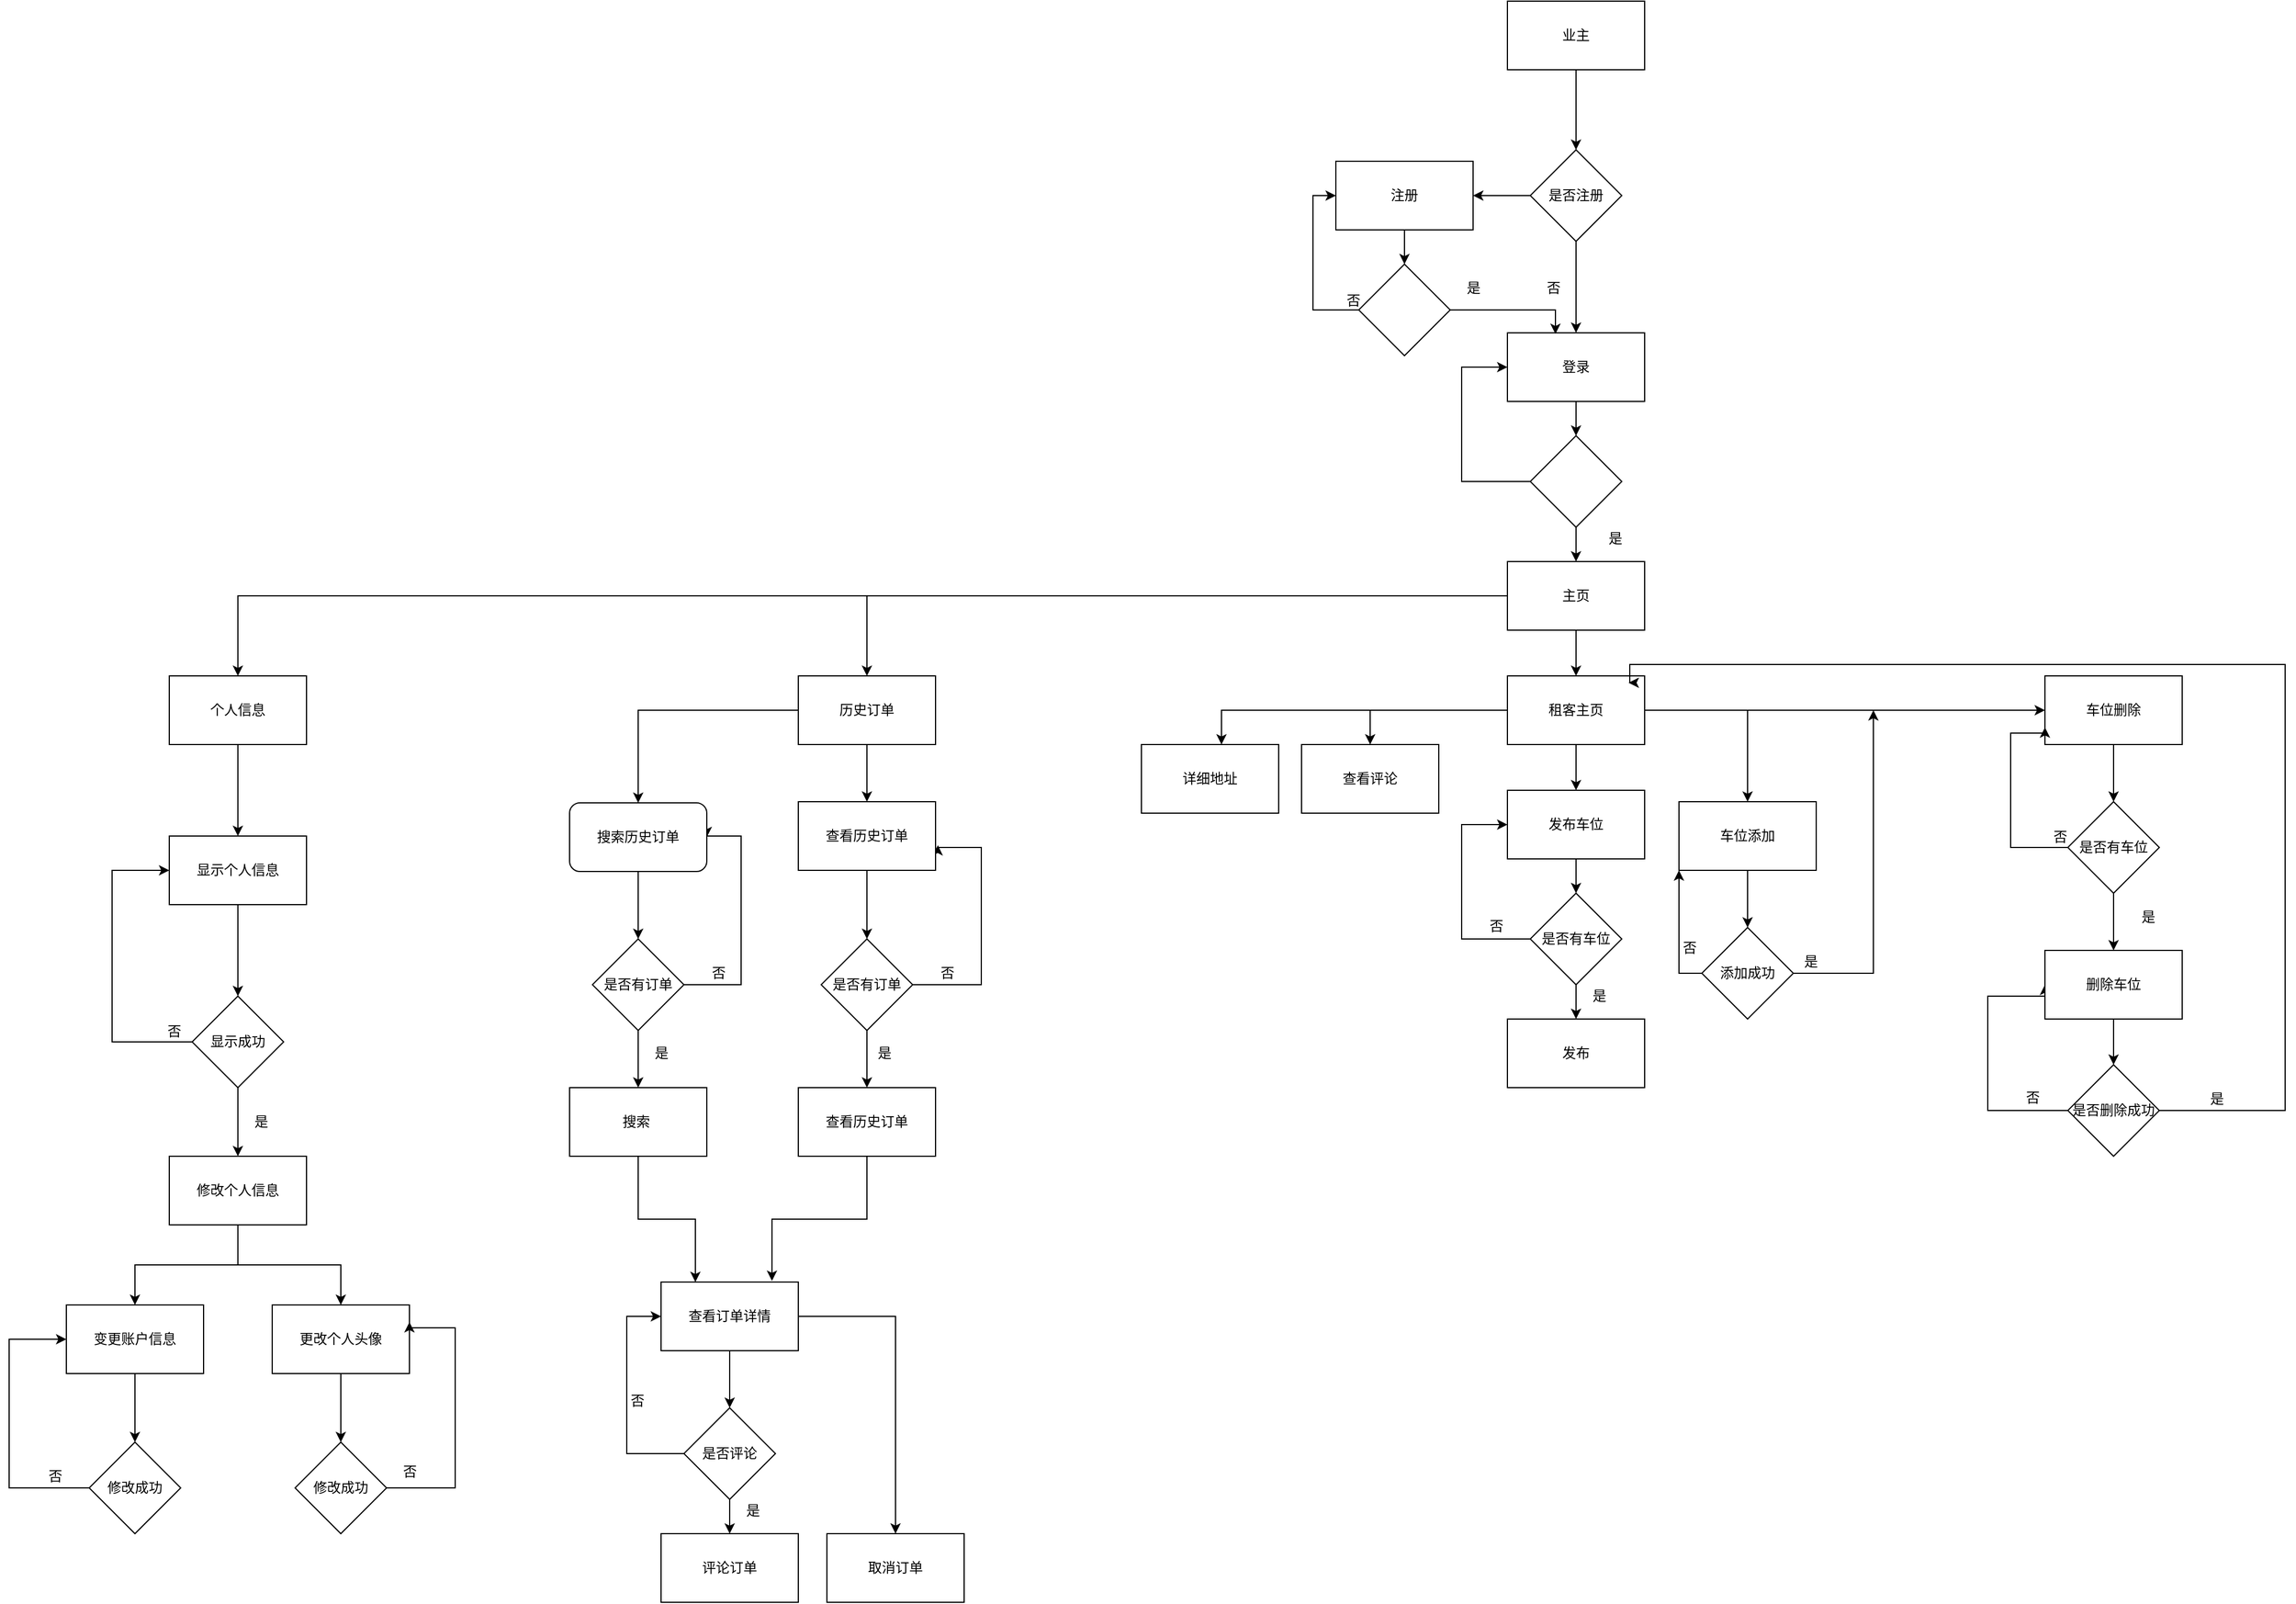 <mxfile version="12.9.3" type="device"><diagram id="C5RBs43oDa-KdzZeNtuy" name="Page-1"><mxGraphModel dx="2980" dy="626" grid="1" gridSize="10" guides="1" tooltips="1" connect="1" arrows="1" fold="1" page="1" pageScale="1" pageWidth="827" pageHeight="1169" math="0" shadow="0"><root><mxCell id="WIyWlLk6GJQsqaUBKTNV-0"/><mxCell id="WIyWlLk6GJQsqaUBKTNV-1" parent="WIyWlLk6GJQsqaUBKTNV-0"/><mxCell id="xwAdq8wso_0EHTcOR6gE-19" value="" style="edgeStyle=orthogonalEdgeStyle;rounded=0;orthogonalLoop=1;jettySize=auto;html=1;" parent="WIyWlLk6GJQsqaUBKTNV-1" source="xwAdq8wso_0EHTcOR6gE-0" target="xwAdq8wso_0EHTcOR6gE-3" edge="1"><mxGeometry relative="1" as="geometry"/></mxCell><mxCell id="xwAdq8wso_0EHTcOR6gE-0" value="业主" style="rounded=0;whiteSpace=wrap;html=1;" parent="WIyWlLk6GJQsqaUBKTNV-1" vertex="1"><mxGeometry x="90" y="260" width="120" height="60" as="geometry"/></mxCell><mxCell id="xwAdq8wso_0EHTcOR6gE-23" value="" style="edgeStyle=orthogonalEdgeStyle;rounded=0;orthogonalLoop=1;jettySize=auto;html=1;" parent="WIyWlLk6GJQsqaUBKTNV-1" source="xwAdq8wso_0EHTcOR6gE-1" target="xwAdq8wso_0EHTcOR6gE-22" edge="1"><mxGeometry relative="1" as="geometry"/></mxCell><mxCell id="xwAdq8wso_0EHTcOR6gE-1" value="注册" style="rounded=0;whiteSpace=wrap;html=1;" parent="WIyWlLk6GJQsqaUBKTNV-1" vertex="1"><mxGeometry x="-60" y="400" width="120" height="60" as="geometry"/></mxCell><mxCell id="xwAdq8wso_0EHTcOR6gE-7" value="" style="edgeStyle=orthogonalEdgeStyle;rounded=0;orthogonalLoop=1;jettySize=auto;html=1;" parent="WIyWlLk6GJQsqaUBKTNV-1" source="xwAdq8wso_0EHTcOR6gE-3" edge="1"><mxGeometry relative="1" as="geometry"><mxPoint x="150" y="550" as="targetPoint"/></mxGeometry></mxCell><mxCell id="xwAdq8wso_0EHTcOR6gE-20" value="" style="edgeStyle=orthogonalEdgeStyle;rounded=0;orthogonalLoop=1;jettySize=auto;html=1;" parent="WIyWlLk6GJQsqaUBKTNV-1" source="xwAdq8wso_0EHTcOR6gE-3" target="xwAdq8wso_0EHTcOR6gE-1" edge="1"><mxGeometry relative="1" as="geometry"/></mxCell><mxCell id="xwAdq8wso_0EHTcOR6gE-3" value="是否注册" style="rhombus;whiteSpace=wrap;html=1;" parent="WIyWlLk6GJQsqaUBKTNV-1" vertex="1"><mxGeometry x="110" y="390" width="80" height="80" as="geometry"/></mxCell><mxCell id="xwAdq8wso_0EHTcOR6gE-14" value="" style="edgeStyle=orthogonalEdgeStyle;rounded=0;orthogonalLoop=1;jettySize=auto;html=1;" parent="WIyWlLk6GJQsqaUBKTNV-1" source="xwAdq8wso_0EHTcOR6gE-8" target="xwAdq8wso_0EHTcOR6gE-12" edge="1"><mxGeometry relative="1" as="geometry"/></mxCell><mxCell id="xwAdq8wso_0EHTcOR6gE-8" value="登录" style="rounded=0;whiteSpace=wrap;html=1;" parent="WIyWlLk6GJQsqaUBKTNV-1" vertex="1"><mxGeometry x="90" y="550" width="120" height="60" as="geometry"/></mxCell><mxCell id="xwAdq8wso_0EHTcOR6gE-95" style="edgeStyle=orthogonalEdgeStyle;rounded=0;orthogonalLoop=1;jettySize=auto;html=1;entryX=0;entryY=0.5;entryDx=0;entryDy=0;" parent="WIyWlLk6GJQsqaUBKTNV-1" source="xwAdq8wso_0EHTcOR6gE-12" target="xwAdq8wso_0EHTcOR6gE-8" edge="1"><mxGeometry relative="1" as="geometry"><mxPoint x="60" y="580" as="targetPoint"/><Array as="points"><mxPoint x="50" y="680"/><mxPoint x="50" y="580"/></Array></mxGeometry></mxCell><mxCell id="xwAdq8wso_0EHTcOR6gE-97" value="" style="edgeStyle=orthogonalEdgeStyle;rounded=0;orthogonalLoop=1;jettySize=auto;html=1;" parent="WIyWlLk6GJQsqaUBKTNV-1" source="xwAdq8wso_0EHTcOR6gE-12" target="xwAdq8wso_0EHTcOR6gE-96" edge="1"><mxGeometry relative="1" as="geometry"/></mxCell><mxCell id="xwAdq8wso_0EHTcOR6gE-12" value="" style="rhombus;whiteSpace=wrap;html=1;" parent="WIyWlLk6GJQsqaUBKTNV-1" vertex="1"><mxGeometry x="110" y="640" width="80" height="80" as="geometry"/></mxCell><mxCell id="xwAdq8wso_0EHTcOR6gE-38" value="" style="edgeStyle=orthogonalEdgeStyle;rounded=0;orthogonalLoop=1;jettySize=auto;html=1;" parent="WIyWlLk6GJQsqaUBKTNV-1" source="xwAdq8wso_0EHTcOR6gE-15" edge="1"><mxGeometry relative="1" as="geometry"><mxPoint x="150" y="950" as="targetPoint"/></mxGeometry></mxCell><mxCell id="xwAdq8wso_0EHTcOR6gE-50" style="edgeStyle=orthogonalEdgeStyle;rounded=0;orthogonalLoop=1;jettySize=auto;html=1;entryX=0.5;entryY=0;entryDx=0;entryDy=0;" parent="WIyWlLk6GJQsqaUBKTNV-1" source="xwAdq8wso_0EHTcOR6gE-15" target="xwAdq8wso_0EHTcOR6gE-32" edge="1"><mxGeometry relative="1" as="geometry"/></mxCell><mxCell id="xwAdq8wso_0EHTcOR6gE-121" style="edgeStyle=orthogonalEdgeStyle;rounded=0;orthogonalLoop=1;jettySize=auto;html=1;entryX=0;entryY=0.5;entryDx=0;entryDy=0;" parent="WIyWlLk6GJQsqaUBKTNV-1" source="xwAdq8wso_0EHTcOR6gE-15" target="xwAdq8wso_0EHTcOR6gE-36" edge="1"><mxGeometry relative="1" as="geometry"/></mxCell><mxCell id="xwAdq8wso_0EHTcOR6gE-148" value="" style="edgeStyle=orthogonalEdgeStyle;rounded=0;orthogonalLoop=1;jettySize=auto;html=1;" parent="WIyWlLk6GJQsqaUBKTNV-1" source="xwAdq8wso_0EHTcOR6gE-15" target="xwAdq8wso_0EHTcOR6gE-147" edge="1"><mxGeometry relative="1" as="geometry"><Array as="points"><mxPoint x="-160" y="880"/></Array></mxGeometry></mxCell><mxCell id="xwAdq8wso_0EHTcOR6gE-150" style="edgeStyle=orthogonalEdgeStyle;rounded=0;orthogonalLoop=1;jettySize=auto;html=1;entryX=0.5;entryY=0;entryDx=0;entryDy=0;" parent="WIyWlLk6GJQsqaUBKTNV-1" source="xwAdq8wso_0EHTcOR6gE-15" target="xwAdq8wso_0EHTcOR6gE-149" edge="1"><mxGeometry relative="1" as="geometry"/></mxCell><mxCell id="xwAdq8wso_0EHTcOR6gE-15" value="租客主页" style="rounded=0;whiteSpace=wrap;html=1;" parent="WIyWlLk6GJQsqaUBKTNV-1" vertex="1"><mxGeometry x="90" y="850" width="120" height="60" as="geometry"/></mxCell><mxCell id="xwAdq8wso_0EHTcOR6gE-147" value="详细地址" style="rounded=0;whiteSpace=wrap;html=1;" parent="WIyWlLk6GJQsqaUBKTNV-1" vertex="1"><mxGeometry x="-230" y="910" width="120" height="60" as="geometry"/></mxCell><mxCell id="xwAdq8wso_0EHTcOR6gE-78" value="" style="edgeStyle=orthogonalEdgeStyle;rounded=0;orthogonalLoop=1;jettySize=auto;html=1;" parent="WIyWlLk6GJQsqaUBKTNV-1" source="xwAdq8wso_0EHTcOR6gE-32" target="xwAdq8wso_0EHTcOR6gE-77" edge="1"><mxGeometry relative="1" as="geometry"/></mxCell><mxCell id="xwAdq8wso_0EHTcOR6gE-32" value="车位添加" style="rounded=0;whiteSpace=wrap;html=1;" parent="WIyWlLk6GJQsqaUBKTNV-1" vertex="1"><mxGeometry x="240" y="960" width="120" height="60" as="geometry"/></mxCell><mxCell id="xwAdq8wso_0EHTcOR6gE-21" value="否" style="text;html=1;align=center;verticalAlign=middle;resizable=0;points=[];autosize=1;" parent="WIyWlLk6GJQsqaUBKTNV-1" vertex="1"><mxGeometry x="115" y="501" width="30" height="20" as="geometry"/></mxCell><mxCell id="xwAdq8wso_0EHTcOR6gE-27" style="edgeStyle=orthogonalEdgeStyle;rounded=0;orthogonalLoop=1;jettySize=auto;html=1;entryX=0.35;entryY=0.017;entryDx=0;entryDy=0;entryPerimeter=0;" parent="WIyWlLk6GJQsqaUBKTNV-1" source="xwAdq8wso_0EHTcOR6gE-22" target="xwAdq8wso_0EHTcOR6gE-8" edge="1"><mxGeometry relative="1" as="geometry"/></mxCell><mxCell id="xwAdq8wso_0EHTcOR6gE-31" value="是" style="text;html=1;align=center;verticalAlign=middle;resizable=0;points=[];labelBackgroundColor=#ffffff;" parent="xwAdq8wso_0EHTcOR6gE-27" vertex="1" connectable="0"><mxGeometry x="-0.611" y="7" relative="1" as="geometry"><mxPoint x="-2" y="-12" as="offset"/></mxGeometry></mxCell><mxCell id="xwAdq8wso_0EHTcOR6gE-28" style="edgeStyle=orthogonalEdgeStyle;rounded=0;orthogonalLoop=1;jettySize=auto;html=1;exitX=0;exitY=0.5;exitDx=0;exitDy=0;entryX=0;entryY=0.5;entryDx=0;entryDy=0;" parent="WIyWlLk6GJQsqaUBKTNV-1" source="xwAdq8wso_0EHTcOR6gE-22" target="xwAdq8wso_0EHTcOR6gE-1" edge="1"><mxGeometry relative="1" as="geometry"/></mxCell><mxCell id="xwAdq8wso_0EHTcOR6gE-22" value="" style="rhombus;whiteSpace=wrap;html=1;" parent="WIyWlLk6GJQsqaUBKTNV-1" vertex="1"><mxGeometry x="-40" y="490" width="80" height="80" as="geometry"/></mxCell><mxCell id="xwAdq8wso_0EHTcOR6gE-29" value="否" style="text;html=1;align=center;verticalAlign=middle;resizable=0;points=[];autosize=1;" parent="WIyWlLk6GJQsqaUBKTNV-1" vertex="1"><mxGeometry x="-60" y="512" width="30" height="20" as="geometry"/></mxCell><mxCell id="xwAdq8wso_0EHTcOR6gE-123" value="" style="edgeStyle=orthogonalEdgeStyle;rounded=0;orthogonalLoop=1;jettySize=auto;html=1;" parent="WIyWlLk6GJQsqaUBKTNV-1" source="xwAdq8wso_0EHTcOR6gE-36" target="xwAdq8wso_0EHTcOR6gE-122" edge="1"><mxGeometry relative="1" as="geometry"/></mxCell><mxCell id="xwAdq8wso_0EHTcOR6gE-36" value="车位删除" style="rounded=0;whiteSpace=wrap;html=1;" parent="WIyWlLk6GJQsqaUBKTNV-1" vertex="1"><mxGeometry x="560" y="850" width="120" height="60" as="geometry"/></mxCell><mxCell id="xwAdq8wso_0EHTcOR6gE-137" value="" style="edgeStyle=orthogonalEdgeStyle;rounded=0;orthogonalLoop=1;jettySize=auto;html=1;" parent="WIyWlLk6GJQsqaUBKTNV-1" source="xwAdq8wso_0EHTcOR6gE-40" target="xwAdq8wso_0EHTcOR6gE-136" edge="1"><mxGeometry relative="1" as="geometry"/></mxCell><mxCell id="xwAdq8wso_0EHTcOR6gE-40" value="发布车位" style="rounded=0;whiteSpace=wrap;html=1;" parent="WIyWlLk6GJQsqaUBKTNV-1" vertex="1"><mxGeometry x="90" y="950" width="120" height="60" as="geometry"/></mxCell><mxCell id="xwAdq8wso_0EHTcOR6gE-82" style="edgeStyle=orthogonalEdgeStyle;rounded=0;orthogonalLoop=1;jettySize=auto;html=1;entryX=0;entryY=1;entryDx=0;entryDy=0;exitX=0;exitY=0.5;exitDx=0;exitDy=0;" parent="WIyWlLk6GJQsqaUBKTNV-1" source="xwAdq8wso_0EHTcOR6gE-77" target="xwAdq8wso_0EHTcOR6gE-32" edge="1"><mxGeometry relative="1" as="geometry"><mxPoint x="240" y="1030" as="targetPoint"/><Array as="points"><mxPoint x="240" y="1110"/></Array></mxGeometry></mxCell><mxCell id="xwAdq8wso_0EHTcOR6gE-135" value="否" style="text;html=1;align=center;verticalAlign=middle;resizable=0;points=[];labelBackgroundColor=#ffffff;" parent="xwAdq8wso_0EHTcOR6gE-82" vertex="1" connectable="0"><mxGeometry x="-0.236" y="-9" relative="1" as="geometry"><mxPoint as="offset"/></mxGeometry></mxCell><mxCell id="xwAdq8wso_0EHTcOR6gE-118" style="edgeStyle=orthogonalEdgeStyle;rounded=0;orthogonalLoop=1;jettySize=auto;html=1;" parent="WIyWlLk6GJQsqaUBKTNV-1" source="xwAdq8wso_0EHTcOR6gE-77" edge="1"><mxGeometry relative="1" as="geometry"><mxPoint x="410" y="880" as="targetPoint"/><Array as="points"><mxPoint x="410" y="1110"/><mxPoint x="410" y="880"/></Array></mxGeometry></mxCell><mxCell id="xwAdq8wso_0EHTcOR6gE-119" value="是" style="text;html=1;align=center;verticalAlign=middle;resizable=0;points=[];labelBackgroundColor=#ffffff;" parent="xwAdq8wso_0EHTcOR6gE-118" vertex="1" connectable="0"><mxGeometry x="-0.904" y="10" relative="1" as="geometry"><mxPoint as="offset"/></mxGeometry></mxCell><mxCell id="xwAdq8wso_0EHTcOR6gE-77" value="添加成功" style="rhombus;whiteSpace=wrap;html=1;" parent="WIyWlLk6GJQsqaUBKTNV-1" vertex="1"><mxGeometry x="260" y="1070" width="80" height="80" as="geometry"/></mxCell><mxCell id="xwAdq8wso_0EHTcOR6gE-99" value="" style="edgeStyle=orthogonalEdgeStyle;rounded=0;orthogonalLoop=1;jettySize=auto;html=1;" parent="WIyWlLk6GJQsqaUBKTNV-1" source="xwAdq8wso_0EHTcOR6gE-96" target="xwAdq8wso_0EHTcOR6gE-15" edge="1"><mxGeometry relative="1" as="geometry"/></mxCell><mxCell id="xwAdq8wso_0EHTcOR6gE-101" style="edgeStyle=orthogonalEdgeStyle;rounded=0;orthogonalLoop=1;jettySize=auto;html=1;entryX=0.5;entryY=0;entryDx=0;entryDy=0;" parent="WIyWlLk6GJQsqaUBKTNV-1" source="xwAdq8wso_0EHTcOR6gE-96" target="xwAdq8wso_0EHTcOR6gE-100" edge="1"><mxGeometry relative="1" as="geometry"/></mxCell><mxCell id="Z78cpFNuhcIEWRS1AIAB-1" style="edgeStyle=orthogonalEdgeStyle;rounded=0;orthogonalLoop=1;jettySize=auto;html=1;entryX=0.5;entryY=0;entryDx=0;entryDy=0;" edge="1" parent="WIyWlLk6GJQsqaUBKTNV-1" source="xwAdq8wso_0EHTcOR6gE-96" target="Z78cpFNuhcIEWRS1AIAB-0"><mxGeometry relative="1" as="geometry"><mxPoint x="-950" y="780" as="targetPoint"/></mxGeometry></mxCell><mxCell id="xwAdq8wso_0EHTcOR6gE-96" value="主页" style="rounded=0;whiteSpace=wrap;html=1;" parent="WIyWlLk6GJQsqaUBKTNV-1" vertex="1"><mxGeometry x="90" y="750" width="120" height="60" as="geometry"/></mxCell><mxCell id="xwAdq8wso_0EHTcOR6gE-98" value="是" style="text;html=1;align=center;verticalAlign=middle;resizable=0;points=[];autosize=1;" parent="WIyWlLk6GJQsqaUBKTNV-1" vertex="1"><mxGeometry x="169" y="720" width="30" height="20" as="geometry"/></mxCell><mxCell id="xwAdq8wso_0EHTcOR6gE-103" value="" style="edgeStyle=orthogonalEdgeStyle;rounded=0;orthogonalLoop=1;jettySize=auto;html=1;" parent="WIyWlLk6GJQsqaUBKTNV-1" source="xwAdq8wso_0EHTcOR6gE-104" target="xwAdq8wso_0EHTcOR6gE-102" edge="1"><mxGeometry relative="1" as="geometry"/></mxCell><mxCell id="xwAdq8wso_0EHTcOR6gE-168" style="edgeStyle=orthogonalEdgeStyle;rounded=0;orthogonalLoop=1;jettySize=auto;html=1;entryX=0.5;entryY=0;entryDx=0;entryDy=0;" parent="WIyWlLk6GJQsqaUBKTNV-1" source="xwAdq8wso_0EHTcOR6gE-100" target="xwAdq8wso_0EHTcOR6gE-114" edge="1"><mxGeometry relative="1" as="geometry"/></mxCell><mxCell id="xwAdq8wso_0EHTcOR6gE-100" value="历史订单" style="rounded=0;whiteSpace=wrap;html=1;" parent="WIyWlLk6GJQsqaUBKTNV-1" vertex="1"><mxGeometry x="-530" y="850" width="120" height="60" as="geometry"/></mxCell><mxCell id="xwAdq8wso_0EHTcOR6gE-156" style="edgeStyle=orthogonalEdgeStyle;rounded=0;orthogonalLoop=1;jettySize=auto;html=1;entryX=1.017;entryY=0.633;entryDx=0;entryDy=0;entryPerimeter=0;" parent="WIyWlLk6GJQsqaUBKTNV-1" source="xwAdq8wso_0EHTcOR6gE-102" target="xwAdq8wso_0EHTcOR6gE-104" edge="1"><mxGeometry relative="1" as="geometry"><mxPoint x="-380" y="1000" as="targetPoint"/><Array as="points"><mxPoint x="-370" y="1120"/><mxPoint x="-370" y="1000"/><mxPoint x="-408" y="1000"/></Array></mxGeometry></mxCell><mxCell id="xwAdq8wso_0EHTcOR6gE-102" value="是否有订单" style="rhombus;whiteSpace=wrap;html=1;" parent="WIyWlLk6GJQsqaUBKTNV-1" vertex="1"><mxGeometry x="-510" y="1080" width="80" height="80" as="geometry"/></mxCell><mxCell id="xwAdq8wso_0EHTcOR6gE-164" value="" style="edgeStyle=orthogonalEdgeStyle;rounded=0;orthogonalLoop=1;jettySize=auto;html=1;" parent="WIyWlLk6GJQsqaUBKTNV-1" source="xwAdq8wso_0EHTcOR6gE-157" target="xwAdq8wso_0EHTcOR6gE-162" edge="1"><mxGeometry relative="1" as="geometry"/></mxCell><mxCell id="xwAdq8wso_0EHTcOR6gE-167" style="edgeStyle=orthogonalEdgeStyle;rounded=0;orthogonalLoop=1;jettySize=auto;html=1;entryX=1;entryY=0.5;entryDx=0;entryDy=0;" parent="WIyWlLk6GJQsqaUBKTNV-1" source="xwAdq8wso_0EHTcOR6gE-157" target="xwAdq8wso_0EHTcOR6gE-114" edge="1"><mxGeometry relative="1" as="geometry"><mxPoint x="-590" y="990" as="targetPoint"/><Array as="points"><mxPoint x="-580" y="1120"/><mxPoint x="-580" y="990"/></Array></mxGeometry></mxCell><mxCell id="xwAdq8wso_0EHTcOR6gE-157" value="是否有订单" style="rhombus;whiteSpace=wrap;html=1;" parent="WIyWlLk6GJQsqaUBKTNV-1" vertex="1"><mxGeometry x="-710" y="1080" width="80" height="80" as="geometry"/></mxCell><mxCell id="xwAdq8wso_0EHTcOR6gE-106" value="是" style="text;html=1;align=center;verticalAlign=middle;resizable=0;points=[];autosize=1;" parent="WIyWlLk6GJQsqaUBKTNV-1" vertex="1"><mxGeometry x="-470" y="1170" width="30" height="20" as="geometry"/></mxCell><mxCell id="xwAdq8wso_0EHTcOR6gE-159" value="" style="edgeStyle=orthogonalEdgeStyle;rounded=0;orthogonalLoop=1;jettySize=auto;html=1;" parent="WIyWlLk6GJQsqaUBKTNV-1" source="xwAdq8wso_0EHTcOR6gE-114" target="xwAdq8wso_0EHTcOR6gE-157" edge="1"><mxGeometry relative="1" as="geometry"/></mxCell><mxCell id="xwAdq8wso_0EHTcOR6gE-114" value="搜索历史订单" style="rounded=1;whiteSpace=wrap;html=1;" parent="WIyWlLk6GJQsqaUBKTNV-1" vertex="1"><mxGeometry x="-730" y="961" width="120" height="60" as="geometry"/></mxCell><mxCell id="xwAdq8wso_0EHTcOR6gE-124" style="edgeStyle=orthogonalEdgeStyle;rounded=0;orthogonalLoop=1;jettySize=auto;html=1;entryX=0;entryY=0.75;entryDx=0;entryDy=0;" parent="WIyWlLk6GJQsqaUBKTNV-1" source="xwAdq8wso_0EHTcOR6gE-122" target="xwAdq8wso_0EHTcOR6gE-36" edge="1"><mxGeometry relative="1" as="geometry"><mxPoint x="540" y="900" as="targetPoint"/><Array as="points"><mxPoint x="530" y="1000"/><mxPoint x="530" y="900"/><mxPoint x="560" y="900"/></Array></mxGeometry></mxCell><mxCell id="xwAdq8wso_0EHTcOR6gE-129" value="" style="edgeStyle=orthogonalEdgeStyle;rounded=0;orthogonalLoop=1;jettySize=auto;html=1;" parent="WIyWlLk6GJQsqaUBKTNV-1" source="xwAdq8wso_0EHTcOR6gE-122" target="xwAdq8wso_0EHTcOR6gE-128" edge="1"><mxGeometry relative="1" as="geometry"/></mxCell><mxCell id="xwAdq8wso_0EHTcOR6gE-122" value="是否有车位" style="rhombus;whiteSpace=wrap;html=1;" parent="WIyWlLk6GJQsqaUBKTNV-1" vertex="1"><mxGeometry x="580" y="960" width="80" height="80" as="geometry"/></mxCell><mxCell id="xwAdq8wso_0EHTcOR6gE-131" style="edgeStyle=orthogonalEdgeStyle;rounded=0;orthogonalLoop=1;jettySize=auto;html=1;entryX=0.883;entryY=0.1;entryDx=0;entryDy=0;entryPerimeter=0;" parent="WIyWlLk6GJQsqaUBKTNV-1" source="xwAdq8wso_0EHTcOR6gE-125" target="xwAdq8wso_0EHTcOR6gE-15" edge="1"><mxGeometry relative="1" as="geometry"><mxPoint x="200" y="830" as="targetPoint"/><Array as="points"><mxPoint x="770" y="1230"/><mxPoint x="770" y="840"/><mxPoint x="197" y="840"/></Array></mxGeometry></mxCell><mxCell id="xwAdq8wso_0EHTcOR6gE-133" style="edgeStyle=orthogonalEdgeStyle;rounded=0;orthogonalLoop=1;jettySize=auto;html=1;entryX=0;entryY=0.5;entryDx=0;entryDy=0;" parent="WIyWlLk6GJQsqaUBKTNV-1" source="xwAdq8wso_0EHTcOR6gE-125" target="xwAdq8wso_0EHTcOR6gE-128" edge="1"><mxGeometry relative="1" as="geometry"><mxPoint x="520" y="1130" as="targetPoint"/><Array as="points"><mxPoint x="510" y="1230"/><mxPoint x="510" y="1130"/><mxPoint x="560" y="1130"/></Array></mxGeometry></mxCell><mxCell id="xwAdq8wso_0EHTcOR6gE-134" value="否" style="text;html=1;align=center;verticalAlign=middle;resizable=0;points=[];labelBackgroundColor=#ffffff;" parent="xwAdq8wso_0EHTcOR6gE-133" vertex="1" connectable="0"><mxGeometry x="-0.73" y="-11" relative="1" as="geometry"><mxPoint as="offset"/></mxGeometry></mxCell><mxCell id="xwAdq8wso_0EHTcOR6gE-125" value="是否删除成功" style="rhombus;whiteSpace=wrap;html=1;" parent="WIyWlLk6GJQsqaUBKTNV-1" vertex="1"><mxGeometry x="580" y="1190" width="80" height="80" as="geometry"/></mxCell><mxCell id="xwAdq8wso_0EHTcOR6gE-130" value="" style="edgeStyle=orthogonalEdgeStyle;rounded=0;orthogonalLoop=1;jettySize=auto;html=1;" parent="WIyWlLk6GJQsqaUBKTNV-1" source="xwAdq8wso_0EHTcOR6gE-128" target="xwAdq8wso_0EHTcOR6gE-125" edge="1"><mxGeometry relative="1" as="geometry"/></mxCell><mxCell id="xwAdq8wso_0EHTcOR6gE-128" value="删除车位" style="rounded=0;whiteSpace=wrap;html=1;" parent="WIyWlLk6GJQsqaUBKTNV-1" vertex="1"><mxGeometry x="560" y="1090" width="120" height="60" as="geometry"/></mxCell><mxCell id="xwAdq8wso_0EHTcOR6gE-132" value="是" style="text;html=1;align=center;verticalAlign=middle;resizable=0;points=[];autosize=1;" parent="WIyWlLk6GJQsqaUBKTNV-1" vertex="1"><mxGeometry x="695" y="1210" width="30" height="20" as="geometry"/></mxCell><mxCell id="xwAdq8wso_0EHTcOR6gE-140" value="" style="edgeStyle=orthogonalEdgeStyle;rounded=0;orthogonalLoop=1;jettySize=auto;html=1;" parent="WIyWlLk6GJQsqaUBKTNV-1" source="xwAdq8wso_0EHTcOR6gE-136" target="xwAdq8wso_0EHTcOR6gE-138" edge="1"><mxGeometry relative="1" as="geometry"/></mxCell><mxCell id="xwAdq8wso_0EHTcOR6gE-142" style="edgeStyle=orthogonalEdgeStyle;rounded=0;orthogonalLoop=1;jettySize=auto;html=1;entryX=0;entryY=0.5;entryDx=0;entryDy=0;" parent="WIyWlLk6GJQsqaUBKTNV-1" source="xwAdq8wso_0EHTcOR6gE-136" target="xwAdq8wso_0EHTcOR6gE-40" edge="1"><mxGeometry relative="1" as="geometry"><mxPoint x="60" y="980" as="targetPoint"/><Array as="points"><mxPoint x="50" y="1080"/><mxPoint x="50" y="980"/></Array></mxGeometry></mxCell><mxCell id="xwAdq8wso_0EHTcOR6gE-143" value="否" style="text;html=1;align=center;verticalAlign=middle;resizable=0;points=[];labelBackgroundColor=#ffffff;" parent="xwAdq8wso_0EHTcOR6gE-142" vertex="1" connectable="0"><mxGeometry x="-0.7" y="-11" relative="1" as="geometry"><mxPoint as="offset"/></mxGeometry></mxCell><mxCell id="xwAdq8wso_0EHTcOR6gE-136" value="是否有车位" style="rhombus;whiteSpace=wrap;html=1;" parent="WIyWlLk6GJQsqaUBKTNV-1" vertex="1"><mxGeometry x="110" y="1040" width="80" height="80" as="geometry"/></mxCell><mxCell id="xwAdq8wso_0EHTcOR6gE-138" value="发布" style="rounded=0;whiteSpace=wrap;html=1;" parent="WIyWlLk6GJQsqaUBKTNV-1" vertex="1"><mxGeometry x="90" y="1150" width="120" height="60" as="geometry"/></mxCell><mxCell id="xwAdq8wso_0EHTcOR6gE-141" value="是" style="text;html=1;align=center;verticalAlign=middle;resizable=0;points=[];autosize=1;" parent="WIyWlLk6GJQsqaUBKTNV-1" vertex="1"><mxGeometry x="155" y="1120" width="30" height="20" as="geometry"/></mxCell><mxCell id="xwAdq8wso_0EHTcOR6gE-144" value="否" style="text;html=1;align=center;verticalAlign=middle;resizable=0;points=[];autosize=1;" parent="WIyWlLk6GJQsqaUBKTNV-1" vertex="1"><mxGeometry x="558" y="981" width="30" height="20" as="geometry"/></mxCell><mxCell id="xwAdq8wso_0EHTcOR6gE-145" value="是" style="text;html=1;align=center;verticalAlign=middle;resizable=0;points=[];autosize=1;" parent="WIyWlLk6GJQsqaUBKTNV-1" vertex="1"><mxGeometry x="635" y="1051" width="30" height="20" as="geometry"/></mxCell><mxCell id="xwAdq8wso_0EHTcOR6gE-149" value="查看评论" style="rounded=0;whiteSpace=wrap;html=1;" parent="WIyWlLk6GJQsqaUBKTNV-1" vertex="1"><mxGeometry x="-90" y="910" width="120" height="60" as="geometry"/></mxCell><mxCell id="xwAdq8wso_0EHTcOR6gE-104" value="查看历史订单" style="rounded=0;whiteSpace=wrap;html=1;" parent="WIyWlLk6GJQsqaUBKTNV-1" vertex="1"><mxGeometry x="-530" y="960" width="120" height="60" as="geometry"/></mxCell><mxCell id="xwAdq8wso_0EHTcOR6gE-151" value="" style="edgeStyle=orthogonalEdgeStyle;rounded=0;orthogonalLoop=1;jettySize=auto;html=1;" parent="WIyWlLk6GJQsqaUBKTNV-1" source="xwAdq8wso_0EHTcOR6gE-100" target="xwAdq8wso_0EHTcOR6gE-104" edge="1"><mxGeometry relative="1" as="geometry"><mxPoint x="-470" y="910" as="sourcePoint"/><mxPoint x="-470" y="1200" as="targetPoint"/></mxGeometry></mxCell><mxCell id="xwAdq8wso_0EHTcOR6gE-172" style="edgeStyle=orthogonalEdgeStyle;rounded=0;orthogonalLoop=1;jettySize=auto;html=1;entryX=0.808;entryY=-0.017;entryDx=0;entryDy=0;entryPerimeter=0;" parent="WIyWlLk6GJQsqaUBKTNV-1" source="xwAdq8wso_0EHTcOR6gE-154" target="xwAdq8wso_0EHTcOR6gE-170" edge="1"><mxGeometry relative="1" as="geometry"/></mxCell><mxCell id="xwAdq8wso_0EHTcOR6gE-154" value="查看历史订单" style="rounded=0;whiteSpace=wrap;html=1;" parent="WIyWlLk6GJQsqaUBKTNV-1" vertex="1"><mxGeometry x="-530" y="1210" width="120" height="60" as="geometry"/></mxCell><mxCell id="xwAdq8wso_0EHTcOR6gE-171" style="edgeStyle=orthogonalEdgeStyle;rounded=0;orthogonalLoop=1;jettySize=auto;html=1;entryX=0.25;entryY=0;entryDx=0;entryDy=0;" parent="WIyWlLk6GJQsqaUBKTNV-1" source="xwAdq8wso_0EHTcOR6gE-162" target="xwAdq8wso_0EHTcOR6gE-170" edge="1"><mxGeometry relative="1" as="geometry"/></mxCell><mxCell id="xwAdq8wso_0EHTcOR6gE-162" value="搜索&amp;nbsp;" style="rounded=0;whiteSpace=wrap;html=1;" parent="WIyWlLk6GJQsqaUBKTNV-1" vertex="1"><mxGeometry x="-730" y="1210" width="120" height="60" as="geometry"/></mxCell><mxCell id="xwAdq8wso_0EHTcOR6gE-155" value="" style="edgeStyle=orthogonalEdgeStyle;rounded=0;orthogonalLoop=1;jettySize=auto;html=1;" parent="WIyWlLk6GJQsqaUBKTNV-1" source="xwAdq8wso_0EHTcOR6gE-102" target="xwAdq8wso_0EHTcOR6gE-154" edge="1"><mxGeometry relative="1" as="geometry"><mxPoint x="-470" y="1160" as="sourcePoint"/><mxPoint x="-470" y="1240" as="targetPoint"/></mxGeometry></mxCell><mxCell id="xwAdq8wso_0EHTcOR6gE-165" value="是" style="text;html=1;align=center;verticalAlign=middle;resizable=0;points=[];autosize=1;" parent="WIyWlLk6GJQsqaUBKTNV-1" vertex="1"><mxGeometry x="-665" y="1170" width="30" height="20" as="geometry"/></mxCell><mxCell id="xwAdq8wso_0EHTcOR6gE-166" value="否" style="text;html=1;align=center;verticalAlign=middle;resizable=0;points=[];autosize=1;" parent="WIyWlLk6GJQsqaUBKTNV-1" vertex="1"><mxGeometry x="-415" y="1100" width="30" height="20" as="geometry"/></mxCell><mxCell id="xwAdq8wso_0EHTcOR6gE-169" value="否" style="text;html=1;align=center;verticalAlign=middle;resizable=0;points=[];autosize=1;" parent="WIyWlLk6GJQsqaUBKTNV-1" vertex="1"><mxGeometry x="-615" y="1100" width="30" height="20" as="geometry"/></mxCell><mxCell id="xwAdq8wso_0EHTcOR6gE-179" value="" style="edgeStyle=orthogonalEdgeStyle;rounded=0;orthogonalLoop=1;jettySize=auto;html=1;" parent="WIyWlLk6GJQsqaUBKTNV-1" source="xwAdq8wso_0EHTcOR6gE-170" target="xwAdq8wso_0EHTcOR6gE-175" edge="1"><mxGeometry relative="1" as="geometry"/></mxCell><mxCell id="xwAdq8wso_0EHTcOR6gE-183" style="edgeStyle=orthogonalEdgeStyle;rounded=0;orthogonalLoop=1;jettySize=auto;html=1;entryX=0.5;entryY=0;entryDx=0;entryDy=0;" parent="WIyWlLk6GJQsqaUBKTNV-1" source="xwAdq8wso_0EHTcOR6gE-170" target="xwAdq8wso_0EHTcOR6gE-182" edge="1"><mxGeometry relative="1" as="geometry"/></mxCell><mxCell id="xwAdq8wso_0EHTcOR6gE-170" value="查看订单详情" style="rounded=0;whiteSpace=wrap;html=1;" parent="WIyWlLk6GJQsqaUBKTNV-1" vertex="1"><mxGeometry x="-650" y="1380" width="120" height="60" as="geometry"/></mxCell><mxCell id="xwAdq8wso_0EHTcOR6gE-173" value="评论订单" style="rounded=0;whiteSpace=wrap;html=1;" parent="WIyWlLk6GJQsqaUBKTNV-1" vertex="1"><mxGeometry x="-650" y="1600" width="120" height="60" as="geometry"/></mxCell><mxCell id="xwAdq8wso_0EHTcOR6gE-180" value="" style="edgeStyle=orthogonalEdgeStyle;rounded=0;orthogonalLoop=1;jettySize=auto;html=1;" parent="WIyWlLk6GJQsqaUBKTNV-1" source="xwAdq8wso_0EHTcOR6gE-175" target="xwAdq8wso_0EHTcOR6gE-173" edge="1"><mxGeometry relative="1" as="geometry"/></mxCell><mxCell id="xwAdq8wso_0EHTcOR6gE-184" style="edgeStyle=orthogonalEdgeStyle;rounded=0;orthogonalLoop=1;jettySize=auto;html=1;entryX=0;entryY=0.5;entryDx=0;entryDy=0;" parent="WIyWlLk6GJQsqaUBKTNV-1" source="xwAdq8wso_0EHTcOR6gE-175" target="xwAdq8wso_0EHTcOR6gE-170" edge="1"><mxGeometry relative="1" as="geometry"><mxPoint x="-670" y="1410" as="targetPoint"/><Array as="points"><mxPoint x="-680" y="1530"/><mxPoint x="-680" y="1410"/></Array></mxGeometry></mxCell><mxCell id="xwAdq8wso_0EHTcOR6gE-185" value="否" style="text;html=1;align=center;verticalAlign=middle;resizable=0;points=[];labelBackgroundColor=#ffffff;" parent="xwAdq8wso_0EHTcOR6gE-184" vertex="1" connectable="0"><mxGeometry x="-0.04" y="-9" relative="1" as="geometry"><mxPoint as="offset"/></mxGeometry></mxCell><mxCell id="xwAdq8wso_0EHTcOR6gE-175" value="是否评论" style="rhombus;whiteSpace=wrap;html=1;" parent="WIyWlLk6GJQsqaUBKTNV-1" vertex="1"><mxGeometry x="-630" y="1490" width="80" height="80" as="geometry"/></mxCell><mxCell id="xwAdq8wso_0EHTcOR6gE-181" value="是" style="text;html=1;align=center;verticalAlign=middle;resizable=0;points=[];autosize=1;" parent="WIyWlLk6GJQsqaUBKTNV-1" vertex="1"><mxGeometry x="-585" y="1570" width="30" height="20" as="geometry"/></mxCell><mxCell id="xwAdq8wso_0EHTcOR6gE-182" value="取消订单" style="rounded=0;whiteSpace=wrap;html=1;" parent="WIyWlLk6GJQsqaUBKTNV-1" vertex="1"><mxGeometry x="-505" y="1600" width="120" height="60" as="geometry"/></mxCell><mxCell id="Z78cpFNuhcIEWRS1AIAB-3" value="" style="edgeStyle=orthogonalEdgeStyle;rounded=0;orthogonalLoop=1;jettySize=auto;html=1;" edge="1" parent="WIyWlLk6GJQsqaUBKTNV-1" source="Z78cpFNuhcIEWRS1AIAB-0" target="Z78cpFNuhcIEWRS1AIAB-2"><mxGeometry relative="1" as="geometry"/></mxCell><mxCell id="Z78cpFNuhcIEWRS1AIAB-0" value="个人信息" style="rounded=0;whiteSpace=wrap;html=1;" vertex="1" parent="WIyWlLk6GJQsqaUBKTNV-1"><mxGeometry x="-1080" y="850" width="120" height="60" as="geometry"/></mxCell><mxCell id="Z78cpFNuhcIEWRS1AIAB-7" value="" style="edgeStyle=orthogonalEdgeStyle;rounded=0;orthogonalLoop=1;jettySize=auto;html=1;" edge="1" parent="WIyWlLk6GJQsqaUBKTNV-1" source="Z78cpFNuhcIEWRS1AIAB-2" target="Z78cpFNuhcIEWRS1AIAB-6"><mxGeometry relative="1" as="geometry"/></mxCell><mxCell id="Z78cpFNuhcIEWRS1AIAB-2" value="显示个人信息" style="rounded=0;whiteSpace=wrap;html=1;" vertex="1" parent="WIyWlLk6GJQsqaUBKTNV-1"><mxGeometry x="-1080" y="990" width="120" height="60" as="geometry"/></mxCell><mxCell id="Z78cpFNuhcIEWRS1AIAB-14" style="edgeStyle=orthogonalEdgeStyle;rounded=0;orthogonalLoop=1;jettySize=auto;html=1;entryX=0.5;entryY=0;entryDx=0;entryDy=0;" edge="1" parent="WIyWlLk6GJQsqaUBKTNV-1" source="Z78cpFNuhcIEWRS1AIAB-4" target="Z78cpFNuhcIEWRS1AIAB-12"><mxGeometry relative="1" as="geometry"/></mxCell><mxCell id="Z78cpFNuhcIEWRS1AIAB-15" style="edgeStyle=orthogonalEdgeStyle;rounded=0;orthogonalLoop=1;jettySize=auto;html=1;entryX=0.5;entryY=0;entryDx=0;entryDy=0;" edge="1" parent="WIyWlLk6GJQsqaUBKTNV-1" source="Z78cpFNuhcIEWRS1AIAB-4" target="Z78cpFNuhcIEWRS1AIAB-13"><mxGeometry relative="1" as="geometry"/></mxCell><mxCell id="Z78cpFNuhcIEWRS1AIAB-4" value="修改个人信息" style="rounded=0;whiteSpace=wrap;html=1;" vertex="1" parent="WIyWlLk6GJQsqaUBKTNV-1"><mxGeometry x="-1080" y="1270" width="120" height="60" as="geometry"/></mxCell><mxCell id="Z78cpFNuhcIEWRS1AIAB-8" value="" style="edgeStyle=orthogonalEdgeStyle;rounded=0;orthogonalLoop=1;jettySize=auto;html=1;" edge="1" parent="WIyWlLk6GJQsqaUBKTNV-1" source="Z78cpFNuhcIEWRS1AIAB-6" target="Z78cpFNuhcIEWRS1AIAB-4"><mxGeometry relative="1" as="geometry"/></mxCell><mxCell id="Z78cpFNuhcIEWRS1AIAB-10" style="edgeStyle=orthogonalEdgeStyle;rounded=0;orthogonalLoop=1;jettySize=auto;html=1;entryX=0;entryY=0.5;entryDx=0;entryDy=0;" edge="1" parent="WIyWlLk6GJQsqaUBKTNV-1" source="Z78cpFNuhcIEWRS1AIAB-6" target="Z78cpFNuhcIEWRS1AIAB-2"><mxGeometry relative="1" as="geometry"><mxPoint x="-1120" y="1020" as="targetPoint"/><Array as="points"><mxPoint x="-1130" y="1170"/><mxPoint x="-1130" y="1020"/></Array></mxGeometry></mxCell><mxCell id="Z78cpFNuhcIEWRS1AIAB-6" value="显示成功" style="rhombus;whiteSpace=wrap;html=1;" vertex="1" parent="WIyWlLk6GJQsqaUBKTNV-1"><mxGeometry x="-1060" y="1130" width="80" height="80" as="geometry"/></mxCell><mxCell id="Z78cpFNuhcIEWRS1AIAB-9" value="是" style="text;html=1;align=center;verticalAlign=middle;resizable=0;points=[];autosize=1;" vertex="1" parent="WIyWlLk6GJQsqaUBKTNV-1"><mxGeometry x="-1015" y="1230" width="30" height="20" as="geometry"/></mxCell><mxCell id="Z78cpFNuhcIEWRS1AIAB-11" value="否" style="text;html=1;align=center;verticalAlign=middle;resizable=0;points=[];autosize=1;" vertex="1" parent="WIyWlLk6GJQsqaUBKTNV-1"><mxGeometry x="-1091" y="1151" width="30" height="20" as="geometry"/></mxCell><mxCell id="Z78cpFNuhcIEWRS1AIAB-18" value="" style="edgeStyle=orthogonalEdgeStyle;rounded=0;orthogonalLoop=1;jettySize=auto;html=1;" edge="1" parent="WIyWlLk6GJQsqaUBKTNV-1" source="Z78cpFNuhcIEWRS1AIAB-12" target="Z78cpFNuhcIEWRS1AIAB-16"><mxGeometry relative="1" as="geometry"/></mxCell><mxCell id="Z78cpFNuhcIEWRS1AIAB-12" value="变更账户信息" style="rounded=0;whiteSpace=wrap;html=1;" vertex="1" parent="WIyWlLk6GJQsqaUBKTNV-1"><mxGeometry x="-1170" y="1400" width="120" height="60" as="geometry"/></mxCell><mxCell id="Z78cpFNuhcIEWRS1AIAB-19" value="" style="edgeStyle=orthogonalEdgeStyle;rounded=0;orthogonalLoop=1;jettySize=auto;html=1;" edge="1" parent="WIyWlLk6GJQsqaUBKTNV-1" source="Z78cpFNuhcIEWRS1AIAB-13" target="Z78cpFNuhcIEWRS1AIAB-17"><mxGeometry relative="1" as="geometry"/></mxCell><mxCell id="Z78cpFNuhcIEWRS1AIAB-13" value="更改个人头像" style="rounded=0;whiteSpace=wrap;html=1;" vertex="1" parent="WIyWlLk6GJQsqaUBKTNV-1"><mxGeometry x="-990" y="1400" width="120" height="60" as="geometry"/></mxCell><mxCell id="Z78cpFNuhcIEWRS1AIAB-20" style="edgeStyle=orthogonalEdgeStyle;rounded=0;orthogonalLoop=1;jettySize=auto;html=1;entryX=0;entryY=0.5;entryDx=0;entryDy=0;" edge="1" parent="WIyWlLk6GJQsqaUBKTNV-1" source="Z78cpFNuhcIEWRS1AIAB-16" target="Z78cpFNuhcIEWRS1AIAB-12"><mxGeometry relative="1" as="geometry"><mxPoint x="-1200" y="1430" as="targetPoint"/><Array as="points"><mxPoint x="-1220" y="1560"/><mxPoint x="-1220" y="1430"/></Array></mxGeometry></mxCell><mxCell id="Z78cpFNuhcIEWRS1AIAB-16" value="修改成功" style="rhombus;whiteSpace=wrap;html=1;" vertex="1" parent="WIyWlLk6GJQsqaUBKTNV-1"><mxGeometry x="-1150" y="1520" width="80" height="80" as="geometry"/></mxCell><mxCell id="Z78cpFNuhcIEWRS1AIAB-21" style="edgeStyle=orthogonalEdgeStyle;rounded=0;orthogonalLoop=1;jettySize=auto;html=1;entryX=1;entryY=0.25;entryDx=0;entryDy=0;" edge="1" parent="WIyWlLk6GJQsqaUBKTNV-1" source="Z78cpFNuhcIEWRS1AIAB-17" target="Z78cpFNuhcIEWRS1AIAB-13"><mxGeometry relative="1" as="geometry"><mxPoint x="-840" y="1420" as="targetPoint"/><Array as="points"><mxPoint x="-830" y="1560"/><mxPoint x="-830" y="1420"/><mxPoint x="-870" y="1420"/></Array></mxGeometry></mxCell><mxCell id="Z78cpFNuhcIEWRS1AIAB-17" value="&lt;span style=&quot;white-space: normal&quot;&gt;修改成功&lt;/span&gt;" style="rhombus;whiteSpace=wrap;html=1;" vertex="1" parent="WIyWlLk6GJQsqaUBKTNV-1"><mxGeometry x="-970" y="1520" width="80" height="80" as="geometry"/></mxCell><mxCell id="Z78cpFNuhcIEWRS1AIAB-22" value="否" style="text;html=1;align=center;verticalAlign=middle;resizable=0;points=[];autosize=1;" vertex="1" parent="WIyWlLk6GJQsqaUBKTNV-1"><mxGeometry x="-1195" y="1540" width="30" height="20" as="geometry"/></mxCell><mxCell id="Z78cpFNuhcIEWRS1AIAB-23" value="否" style="text;html=1;align=center;verticalAlign=middle;resizable=0;points=[];autosize=1;" vertex="1" parent="WIyWlLk6GJQsqaUBKTNV-1"><mxGeometry x="-885" y="1536" width="30" height="20" as="geometry"/></mxCell></root></mxGraphModel></diagram></mxfile>